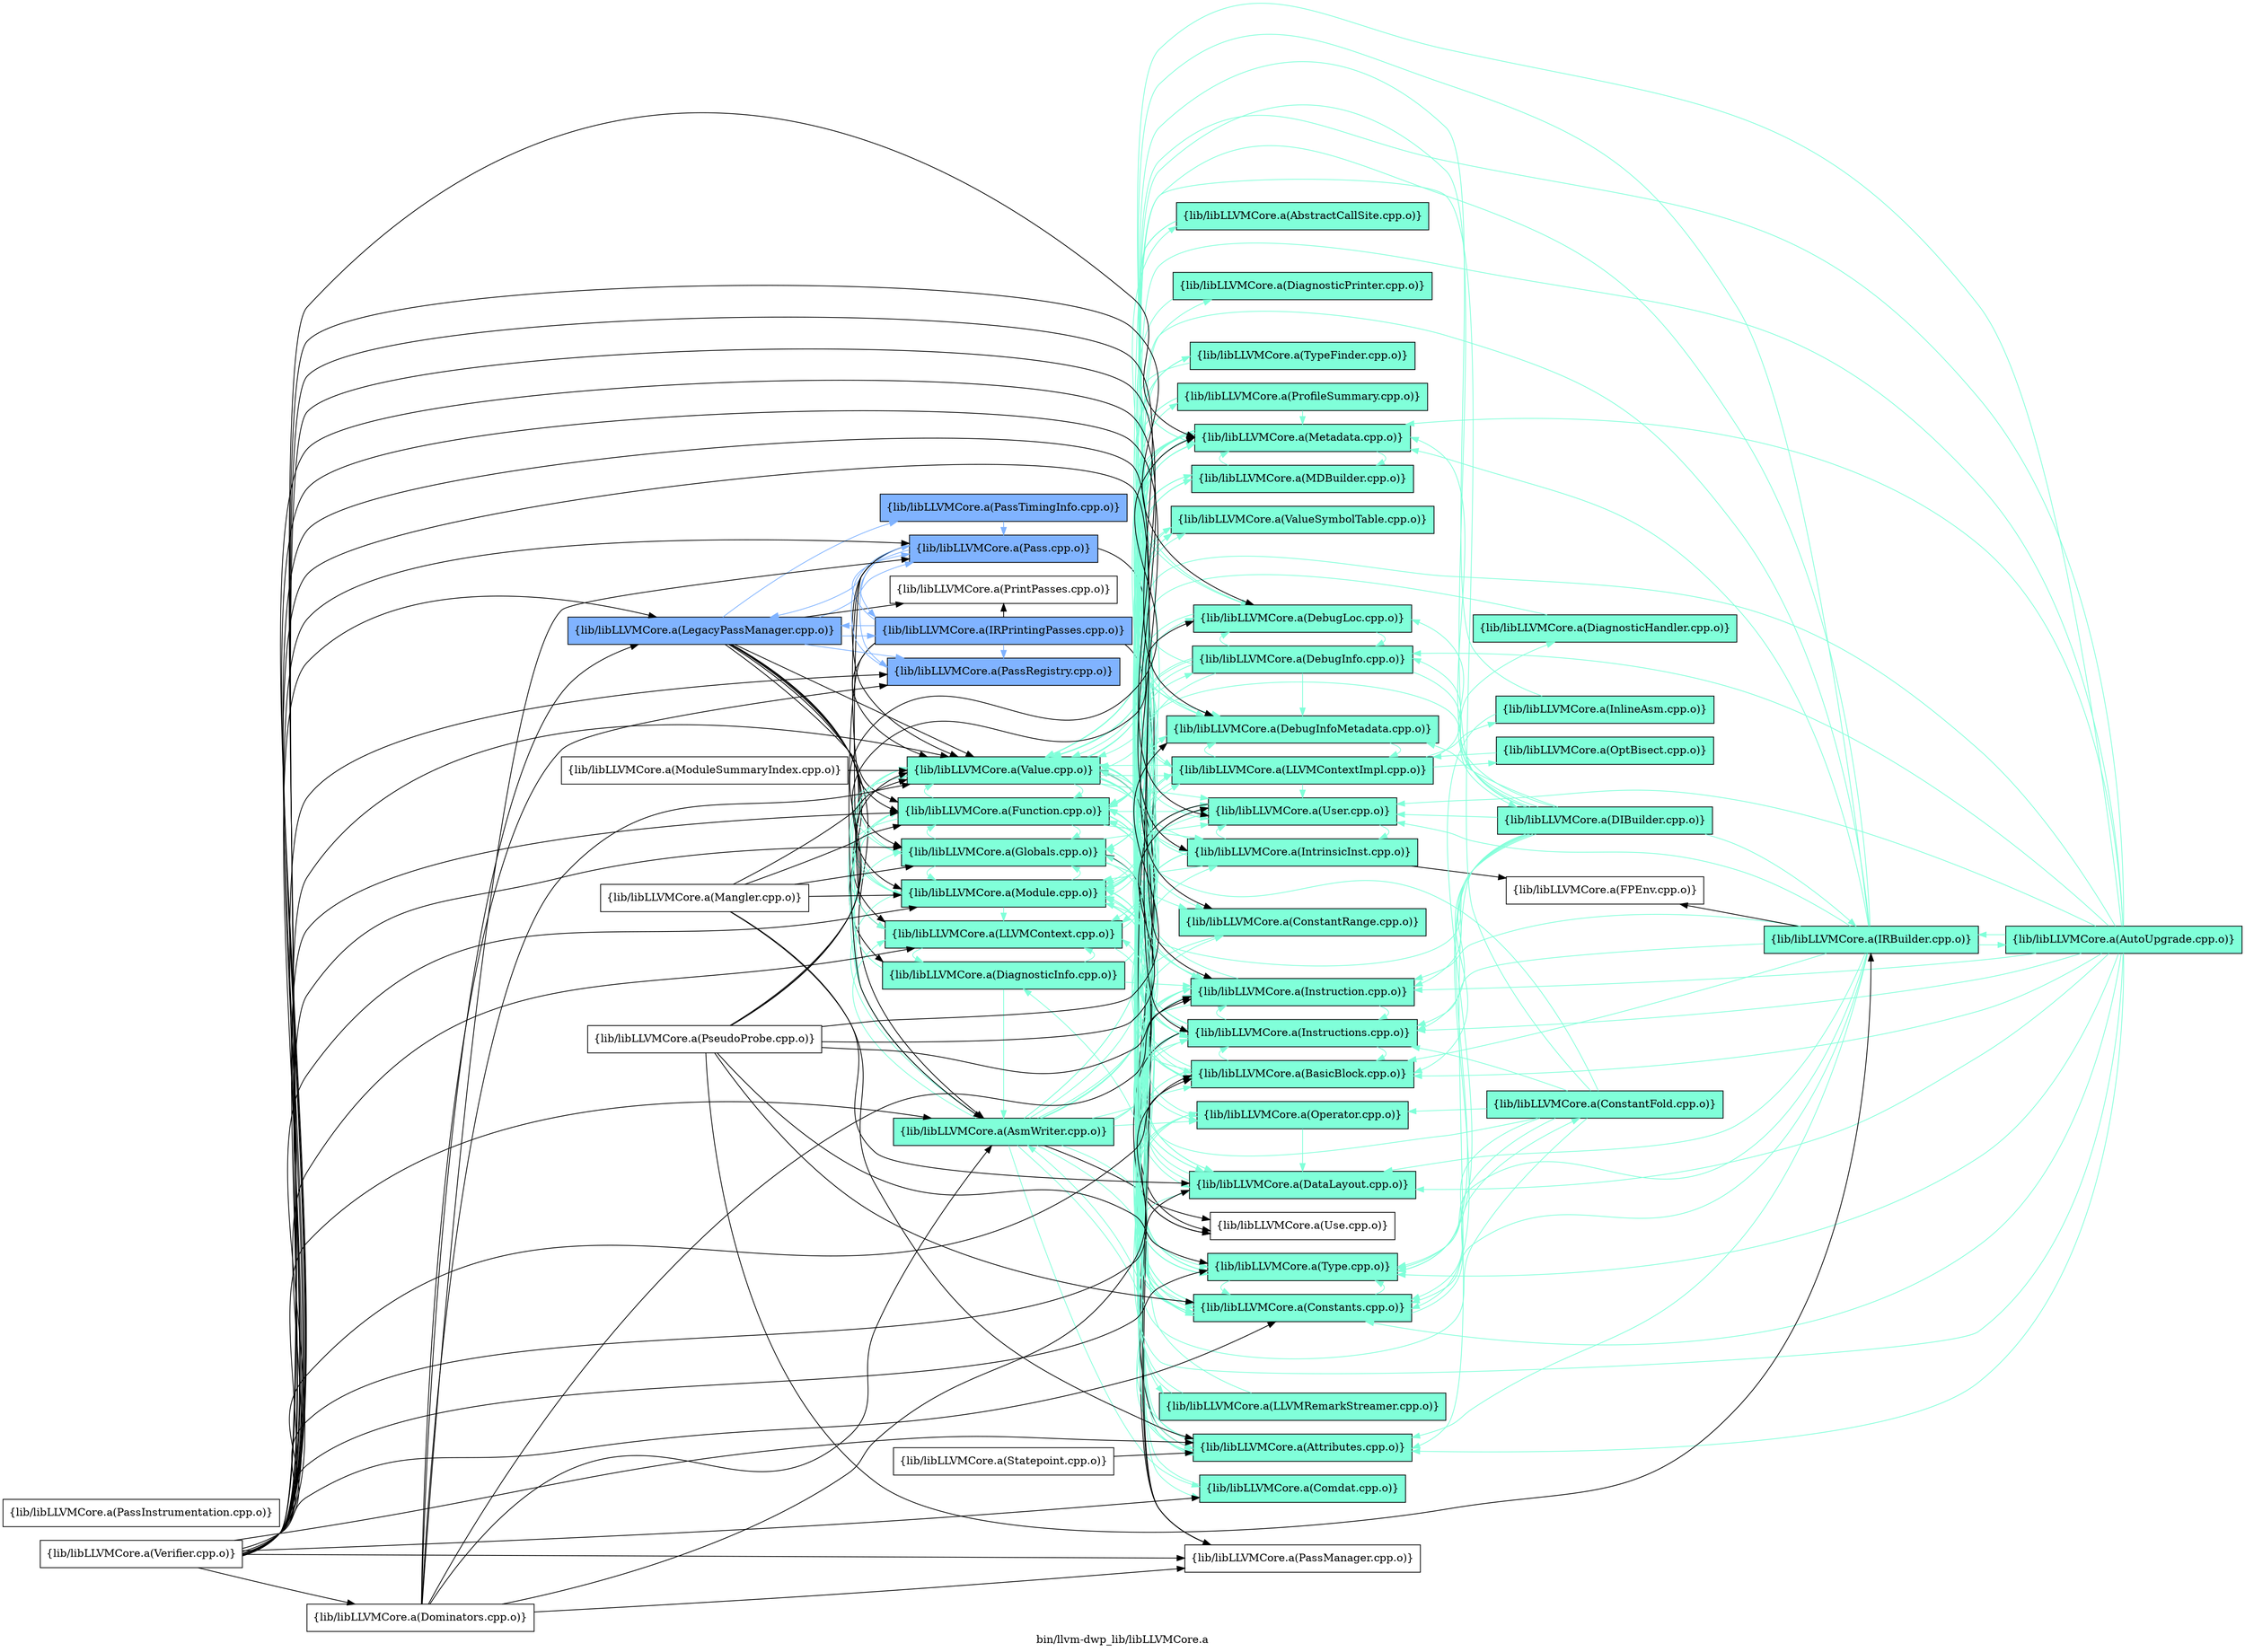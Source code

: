 digraph "bin/llvm-dwp_lib/libLLVMCore.a" {
	label="bin/llvm-dwp_lib/libLLVMCore.a";
	rankdir=LR;
	{ rank=same; Node0x5558d4cddce8;  }
	{ rank=same; Node0x5558d4cda278; Node0x5558d4ce80a8; Node0x5558d4ce8eb8; Node0x5558d4ce61b8; Node0x5558d4ce6fc8; Node0x5558d4ce9ae8; Node0x5558d4ce5588; Node0x5558d4ce1bb8; Node0x5558d4ce55d8; Node0x5558d4ce5088; Node0x5558d4ce4908; Node0x5558d4cd6b78;  }
	{ rank=same; Node0x5558d4cda9a8; Node0x5558d4ce8878; Node0x5558d4ce4db8; Node0x5558d4cd70c8; Node0x5558d4ce69d8; Node0x5558d4ce5da8; Node0x5558d4ce9d68; Node0x5558d4ce80f8; Node0x5558d4ce8198; Node0x5558d4ce8d28; Node0x5558d4cdd018; Node0x5558d4cde238; Node0x5558d4cdff98; Node0x5558d4cd7c08; Node0x5558d4ce8828; Node0x5558d4cdb178; Node0x5558d4ce95e8; Node0x5558d4ce20b8; Node0x5558d4cdedc8; Node0x5558d4ce06c8; Node0x5558d4ce0cb8; Node0x5558d4ce97c8; Node0x5558d4cea128; Node0x5558d4cd7078; Node0x5558d4ce4278; Node0x5558d4cd6718;  }
	{ rank=same; Node0x5558d4ce9db8; Node0x5558d4ce62a8; Node0x5558d4ce7a18; Node0x5558d4cd7528; Node0x5558d4ce2798; Node0x5558d4cd9508;  }
	{ rank=same; Node0x5558d4ce9598;  }

	Node0x5558d4cddce8 [shape=record,shape=box,group=2,style=filled,fillcolor="0.600000 0.5 1",label="{lib/libLLVMCore.a(LegacyPassManager.cpp.o)}"];
	Node0x5558d4cddce8 -> Node0x5558d4cda278;
	Node0x5558d4cddce8 -> Node0x5558d4ce80a8;
	Node0x5558d4cddce8 -> Node0x5558d4ce8eb8;
	Node0x5558d4cddce8 -> Node0x5558d4ce61b8;
	Node0x5558d4cddce8 -> Node0x5558d4ce6fc8[color="0.600000 0.5 1"];
	Node0x5558d4cddce8 -> Node0x5558d4ce9ae8;
	Node0x5558d4cddce8 -> Node0x5558d4ce5588;
	Node0x5558d4cddce8 -> Node0x5558d4ce1bb8[color="0.600000 0.5 1"];
	Node0x5558d4cddce8 -> Node0x5558d4ce55d8[color="0.600000 0.5 1"];
	Node0x5558d4cddce8 -> Node0x5558d4ce5088[color="0.600000 0.5 1"];
	Node0x5558d4cddce8 -> Node0x5558d4ce4908;
	Node0x5558d4cddce8 -> Node0x5558d4cd6b78;
	Node0x5558d4ce5588 [shape=record,shape=box,group=1,style=filled,fillcolor="0.450000 0.5 1",label="{lib/libLLVMCore.a(Module.cpp.o)}"];
	Node0x5558d4ce5588 -> Node0x5558d4cd70c8[color="0.450000 0.5 1"];
	Node0x5558d4ce5588 -> Node0x5558d4ce80a8[color="0.450000 0.5 1"];
	Node0x5558d4ce5588 -> Node0x5558d4ce8eb8[color="0.450000 0.5 1"];
	Node0x5558d4ce5588 -> Node0x5558d4ce95e8[color="0.450000 0.5 1"];
	Node0x5558d4ce5588 -> Node0x5558d4ce80f8[color="0.450000 0.5 1"];
	Node0x5558d4ce5588 -> Node0x5558d4ce9ae8[color="0.450000 0.5 1"];
	Node0x5558d4ce5588 -> Node0x5558d4ce4db8[color="0.450000 0.5 1"];
	Node0x5558d4ce5588 -> Node0x5558d4ce4278[color="0.450000 0.5 1"];
	Node0x5558d4ce5588 -> Node0x5558d4cde238[color="0.450000 0.5 1"];
	Node0x5558d4ce5588 -> Node0x5558d4cdedc8[color="0.450000 0.5 1"];
	Node0x5558d4ce5588 -> Node0x5558d4cdff98[color="0.450000 0.5 1"];
	Node0x5558d4ce5588 -> Node0x5558d4cd6b78[color="0.450000 0.5 1"];
	Node0x5558d4ce5588 -> Node0x5558d4cd7c08[color="0.450000 0.5 1"];
	Node0x5558d4ce1bb8 [shape=record,shape=box,group=2,style=filled,fillcolor="0.600000 0.5 1",label="{lib/libLLVMCore.a(Pass.cpp.o)}"];
	Node0x5558d4ce1bb8 -> Node0x5558d4ce80a8;
	Node0x5558d4ce1bb8 -> Node0x5558d4ce5da8;
	Node0x5558d4ce1bb8 -> Node0x5558d4ce6fc8[color="0.600000 0.5 1"];
	Node0x5558d4ce1bb8 -> Node0x5558d4ce9ae8;
	Node0x5558d4ce1bb8 -> Node0x5558d4cddce8[color="0.600000 0.5 1"];
	Node0x5558d4ce1bb8 -> Node0x5558d4ce55d8[color="0.600000 0.5 1"];
	Node0x5558d4ce1bb8 -> Node0x5558d4cd6b78;
	Node0x5558d4cd6b78 [shape=record,shape=box,group=1,style=filled,fillcolor="0.450000 0.5 1",label="{lib/libLLVMCore.a(Value.cpp.o)}"];
	Node0x5558d4cd6b78 -> Node0x5558d4cd70c8[color="0.450000 0.5 1"];
	Node0x5558d4cd6b78 -> Node0x5558d4cd6718[color="0.450000 0.5 1"];
	Node0x5558d4cd6b78 -> Node0x5558d4ce80a8[color="0.450000 0.5 1"];
	Node0x5558d4cd6b78 -> Node0x5558d4ce8eb8[color="0.450000 0.5 1"];
	Node0x5558d4cd6b78 -> Node0x5558d4ce5da8[color="0.450000 0.5 1"];
	Node0x5558d4cd6b78 -> Node0x5558d4ce9d68[color="0.450000 0.5 1"];
	Node0x5558d4cd6b78 -> Node0x5558d4ce80f8[color="0.450000 0.5 1"];
	Node0x5558d4cd6b78 -> Node0x5558d4ce8878[color="0.450000 0.5 1"];
	Node0x5558d4cd6b78 -> Node0x5558d4ce8198[color="0.450000 0.5 1"];
	Node0x5558d4cd6b78 -> Node0x5558d4ce8d28[color="0.450000 0.5 1"];
	Node0x5558d4cd6b78 -> Node0x5558d4ce9ae8[color="0.450000 0.5 1"];
	Node0x5558d4cd6b78 -> Node0x5558d4cea128[color="0.450000 0.5 1"];
	Node0x5558d4cd6b78 -> Node0x5558d4ce4db8[color="0.450000 0.5 1"];
	Node0x5558d4cd6b78 -> Node0x5558d4ce20b8[color="0.450000 0.5 1"];
	Node0x5558d4cd6b78 -> Node0x5558d4cde238[color="0.450000 0.5 1"];
	Node0x5558d4cd6b78 -> Node0x5558d4ce06c8;
	Node0x5558d4cd6b78 -> Node0x5558d4cdff98[color="0.450000 0.5 1"];
	Node0x5558d4cd6b78 -> Node0x5558d4cd7c08[color="0.450000 0.5 1"];
	Node0x5558d4ce5da8 [shape=record,shape=box,group=1,style=filled,fillcolor="0.450000 0.5 1",label="{lib/libLLVMCore.a(Attributes.cpp.o)}"];
	Node0x5558d4ce5da8 -> Node0x5558d4ce80a8[color="0.450000 0.5 1"];
	Node0x5558d4ce5da8 -> Node0x5558d4ce61b8[color="0.450000 0.5 1"];
	Node0x5558d4ce80f8 [shape=record,shape=box,group=1,style=filled,fillcolor="0.450000 0.5 1",label="{lib/libLLVMCore.a(Constants.cpp.o)}"];
	Node0x5558d4ce80f8 -> Node0x5558d4ce80a8[color="0.450000 0.5 1"];
	Node0x5558d4ce80f8 -> Node0x5558d4ce8eb8[color="0.450000 0.5 1"];
	Node0x5558d4ce80f8 -> Node0x5558d4ce9db8[color="0.450000 0.5 1"];
	Node0x5558d4ce80f8 -> Node0x5558d4ce8878[color="0.450000 0.5 1"];
	Node0x5558d4ce80f8 -> Node0x5558d4ce8198[color="0.450000 0.5 1"];
	Node0x5558d4ce80f8 -> Node0x5558d4ce20b8[color="0.450000 0.5 1"];
	Node0x5558d4ce80f8 -> Node0x5558d4cde238[color="0.450000 0.5 1"];
	Node0x5558d4ce80f8 -> Node0x5558d4cdff98[color="0.450000 0.5 1"];
	Node0x5558d4ce80f8 -> Node0x5558d4cd6b78[color="0.450000 0.5 1"];
	Node0x5558d4ce46d8 [shape=record,shape=box,group=0,label="{lib/libLLVMCore.a(Mangler.cpp.o)}"];
	Node0x5558d4ce46d8 -> Node0x5558d4cd70c8;
	Node0x5558d4ce46d8 -> Node0x5558d4ce80a8;
	Node0x5558d4ce46d8 -> Node0x5558d4ce8eb8;
	Node0x5558d4ce46d8 -> Node0x5558d4ce5da8;
	Node0x5558d4ce46d8 -> Node0x5558d4ce5588;
	Node0x5558d4ce46d8 -> Node0x5558d4cd6b78;
	Node0x5558d4ce4db8 [shape=record,shape=box,group=1,style=filled,fillcolor="0.450000 0.5 1",label="{lib/libLLVMCore.a(Metadata.cpp.o)}"];
	Node0x5558d4ce4db8 -> Node0x5558d4cdb178[color="0.450000 0.5 1"];
	Node0x5558d4ce4db8 -> Node0x5558d4cda9a8[color="0.450000 0.5 1"];
	Node0x5558d4ce4db8 -> Node0x5558d4ce8828[color="0.450000 0.5 1"];
	Node0x5558d4ce4db8 -> Node0x5558d4ce80f8[color="0.450000 0.5 1"];
	Node0x5558d4ce4db8 -> Node0x5558d4ce9ae8[color="0.450000 0.5 1"];
	Node0x5558d4ce4db8 -> Node0x5558d4cea128[color="0.450000 0.5 1"];
	Node0x5558d4ce4db8 -> Node0x5558d4cdd018[color="0.450000 0.5 1"];
	Node0x5558d4ce4db8 -> Node0x5558d4ce5588[color="0.450000 0.5 1"];
	Node0x5558d4ce4db8 -> Node0x5558d4cde238[color="0.450000 0.5 1"];
	Node0x5558d4ce4db8 -> Node0x5558d4cd6b78[color="0.450000 0.5 1"];
	Node0x5558d4cd70c8 [shape=record,shape=box,group=1,style=filled,fillcolor="0.450000 0.5 1",label="{lib/libLLVMCore.a(DataLayout.cpp.o)}"];
	Node0x5558d4cd70c8 -> Node0x5558d4ce8eb8[color="0.450000 0.5 1"];
	Node0x5558d4cd70c8 -> Node0x5558d4ce5588[color="0.450000 0.5 1"];
	Node0x5558d4cd70c8 -> Node0x5558d4cde238[color="0.450000 0.5 1"];
	Node0x5558d4cda278 [shape=record,shape=box,group=1,style=filled,fillcolor="0.450000 0.5 1",label="{lib/libLLVMCore.a(DiagnosticInfo.cpp.o)}"];
	Node0x5558d4cda278 -> Node0x5558d4cda9a8[color="0.450000 0.5 1"];
	Node0x5558d4cda278 -> Node0x5558d4ce80a8[color="0.450000 0.5 1"];
	Node0x5558d4cda278 -> Node0x5558d4ce61b8[color="0.450000 0.5 1"];
	Node0x5558d4cda278 -> Node0x5558d4ce8878[color="0.450000 0.5 1"];
	Node0x5558d4cda278 -> Node0x5558d4ce9ae8[color="0.450000 0.5 1"];
	Node0x5558d4cda278 -> Node0x5558d4ce4db8[color="0.450000 0.5 1"];
	Node0x5558d4cda278 -> Node0x5558d4cd6b78[color="0.450000 0.5 1"];
	Node0x5558d4ce80a8 [shape=record,shape=box,group=1,style=filled,fillcolor="0.450000 0.5 1",label="{lib/libLLVMCore.a(Function.cpp.o)}"];
	Node0x5558d4ce80a8 -> Node0x5558d4cd70c8[color="0.450000 0.5 1"];
	Node0x5558d4ce80a8 -> Node0x5558d4ce8eb8[color="0.450000 0.5 1"];
	Node0x5558d4ce80a8 -> Node0x5558d4ce69d8[color="0.450000 0.5 1"];
	Node0x5558d4ce80a8 -> Node0x5558d4ce5da8[color="0.450000 0.5 1"];
	Node0x5558d4ce80a8 -> Node0x5558d4ce9d68[color="0.450000 0.5 1"];
	Node0x5558d4ce80a8 -> Node0x5558d4ce80f8[color="0.450000 0.5 1"];
	Node0x5558d4ce80a8 -> Node0x5558d4ce8198[color="0.450000 0.5 1"];
	Node0x5558d4ce80a8 -> Node0x5558d4ce8d28[color="0.450000 0.5 1"];
	Node0x5558d4ce80a8 -> Node0x5558d4ce9ae8[color="0.450000 0.5 1"];
	Node0x5558d4ce80a8 -> Node0x5558d4cdd018[color="0.450000 0.5 1"];
	Node0x5558d4ce80a8 -> Node0x5558d4ce4db8[color="0.450000 0.5 1"];
	Node0x5558d4ce80a8 -> Node0x5558d4ce5588[color="0.450000 0.5 1"];
	Node0x5558d4ce80a8 -> Node0x5558d4cde238[color="0.450000 0.5 1"];
	Node0x5558d4ce80a8 -> Node0x5558d4cdff98[color="0.450000 0.5 1"];
	Node0x5558d4ce80a8 -> Node0x5558d4cd6b78[color="0.450000 0.5 1"];
	Node0x5558d4ce80a8 -> Node0x5558d4cd7c08[color="0.450000 0.5 1"];
	Node0x5558d4ce8eb8 [shape=record,shape=box,group=1,style=filled,fillcolor="0.450000 0.5 1",label="{lib/libLLVMCore.a(Globals.cpp.o)}"];
	Node0x5558d4ce8eb8 -> Node0x5558d4ce80a8[color="0.450000 0.5 1"];
	Node0x5558d4ce8eb8 -> Node0x5558d4ce8828[color="0.450000 0.5 1"];
	Node0x5558d4ce8eb8 -> Node0x5558d4ce80f8[color="0.450000 0.5 1"];
	Node0x5558d4ce8eb8 -> Node0x5558d4ce4db8[color="0.450000 0.5 1"];
	Node0x5558d4ce8eb8 -> Node0x5558d4ce5588[color="0.450000 0.5 1"];
	Node0x5558d4ce8eb8 -> Node0x5558d4cde238[color="0.450000 0.5 1"];
	Node0x5558d4ce8eb8 -> Node0x5558d4cdff98[color="0.450000 0.5 1"];
	Node0x5558d4ce8eb8 -> Node0x5558d4cd6b78[color="0.450000 0.5 1"];
	Node0x5558d4ce9598 [shape=record,shape=box,group=1,style=filled,fillcolor="0.450000 0.5 1",label="{lib/libLLVMCore.a(IRBuilder.cpp.o)}"];
	Node0x5558d4ce9598 -> Node0x5558d4cd70c8[color="0.450000 0.5 1"];
	Node0x5558d4ce9598 -> Node0x5558d4ce80a8[color="0.450000 0.5 1"];
	Node0x5558d4ce9598 -> Node0x5558d4ce8eb8[color="0.450000 0.5 1"];
	Node0x5558d4ce9598 -> Node0x5558d4ce5da8[color="0.450000 0.5 1"];
	Node0x5558d4ce9598 -> Node0x5558d4cea538[color="0.450000 0.5 1"];
	Node0x5558d4ce9598 -> Node0x5558d4ce9d68[color="0.450000 0.5 1"];
	Node0x5558d4ce9598 -> Node0x5558d4ce80f8[color="0.450000 0.5 1"];
	Node0x5558d4ce9598 -> Node0x5558d4ce62a8;
	Node0x5558d4ce9598 -> Node0x5558d4ce8878[color="0.450000 0.5 1"];
	Node0x5558d4ce9598 -> Node0x5558d4ce8198[color="0.450000 0.5 1"];
	Node0x5558d4ce9598 -> Node0x5558d4ce4db8[color="0.450000 0.5 1"];
	Node0x5558d4ce9598 -> Node0x5558d4cde238[color="0.450000 0.5 1"];
	Node0x5558d4ce9598 -> Node0x5558d4cdff98[color="0.450000 0.5 1"];
	Node0x5558d4ce9598 -> Node0x5558d4cd6b78[color="0.450000 0.5 1"];
	Node0x5558d4ce7a18 [shape=record,shape=box,group=1,style=filled,fillcolor="0.450000 0.5 1",label="{lib/libLLVMCore.a(InlineAsm.cpp.o)}"];
	Node0x5558d4ce7a18 -> Node0x5558d4cde238[color="0.450000 0.5 1"];
	Node0x5558d4ce7a18 -> Node0x5558d4cd6b78[color="0.450000 0.5 1"];
	Node0x5558d4ce8878 [shape=record,shape=box,group=1,style=filled,fillcolor="0.450000 0.5 1",label="{lib/libLLVMCore.a(Instruction.cpp.o)}"];
	Node0x5558d4ce8878 -> Node0x5558d4ce5da8[color="0.450000 0.5 1"];
	Node0x5558d4ce8878 -> Node0x5558d4ce9d68[color="0.450000 0.5 1"];
	Node0x5558d4ce8878 -> Node0x5558d4ce80f8[color="0.450000 0.5 1"];
	Node0x5558d4ce8878 -> Node0x5558d4ce8198[color="0.450000 0.5 1"];
	Node0x5558d4ce8878 -> Node0x5558d4ce4db8[color="0.450000 0.5 1"];
	Node0x5558d4ce8878 -> Node0x5558d4cdff98[color="0.450000 0.5 1"];
	Node0x5558d4ce8878 -> Node0x5558d4cd6b78[color="0.450000 0.5 1"];
	Node0x5558d4ce8198 [shape=record,shape=box,group=1,style=filled,fillcolor="0.450000 0.5 1",label="{lib/libLLVMCore.a(Instructions.cpp.o)}"];
	Node0x5558d4ce8198 -> Node0x5558d4cd70c8[color="0.450000 0.5 1"];
	Node0x5558d4ce8198 -> Node0x5558d4ce80a8[color="0.450000 0.5 1"];
	Node0x5558d4ce8198 -> Node0x5558d4ce5da8[color="0.450000 0.5 1"];
	Node0x5558d4ce8198 -> Node0x5558d4ce9d68[color="0.450000 0.5 1"];
	Node0x5558d4ce8198 -> Node0x5558d4ce80f8[color="0.450000 0.5 1"];
	Node0x5558d4ce8198 -> Node0x5558d4ce8878[color="0.450000 0.5 1"];
	Node0x5558d4ce8198 -> Node0x5558d4cea128[color="0.450000 0.5 1"];
	Node0x5558d4ce8198 -> Node0x5558d4cdd018[color="0.450000 0.5 1"];
	Node0x5558d4ce8198 -> Node0x5558d4ce4db8[color="0.450000 0.5 1"];
	Node0x5558d4ce8198 -> Node0x5558d4ce5588[color="0.450000 0.5 1"];
	Node0x5558d4ce8198 -> Node0x5558d4ce20b8[color="0.450000 0.5 1"];
	Node0x5558d4ce8198 -> Node0x5558d4cde238[color="0.450000 0.5 1"];
	Node0x5558d4ce8198 -> Node0x5558d4ce06c8;
	Node0x5558d4ce8198 -> Node0x5558d4cdff98[color="0.450000 0.5 1"];
	Node0x5558d4ce8198 -> Node0x5558d4cd6b78[color="0.450000 0.5 1"];
	Node0x5558d4ce9ae8 [shape=record,shape=box,group=1,style=filled,fillcolor="0.450000 0.5 1",label="{lib/libLLVMCore.a(LLVMContext.cpp.o)}"];
	Node0x5558d4ce9ae8 -> Node0x5558d4cda278[color="0.450000 0.5 1"];
	Node0x5558d4ce9ae8 -> Node0x5558d4ce97c8[color="0.450000 0.5 1"];
	Node0x5558d4ce9ae8 -> Node0x5558d4cea128[color="0.450000 0.5 1"];
	Node0x5558d4ce9ae8 -> Node0x5558d4cd7078[color="0.450000 0.5 1"];
	Node0x5558d4cde238 [shape=record,shape=box,group=1,style=filled,fillcolor="0.450000 0.5 1",label="{lib/libLLVMCore.a(Type.cpp.o)}"];
	Node0x5558d4cde238 -> Node0x5558d4ce80f8[color="0.450000 0.5 1"];
	Node0x5558d4cdff98 [shape=record,shape=box,group=1,style=filled,fillcolor="0.450000 0.5 1",label="{lib/libLLVMCore.a(User.cpp.o)}"];
	Node0x5558d4cdff98 -> Node0x5558d4ce8d28[color="0.450000 0.5 1"];
	Node0x5558d4cdff98 -> Node0x5558d4ce06c8;
	Node0x5558d4ce9d68 [shape=record,shape=box,group=1,style=filled,fillcolor="0.450000 0.5 1",label="{lib/libLLVMCore.a(BasicBlock.cpp.o)}"];
	Node0x5558d4ce9d68 -> Node0x5558d4ce80f8[color="0.450000 0.5 1"];
	Node0x5558d4ce9d68 -> Node0x5558d4ce8878[color="0.450000 0.5 1"];
	Node0x5558d4ce9d68 -> Node0x5558d4ce8198[color="0.450000 0.5 1"];
	Node0x5558d4ce9d68 -> Node0x5558d4ce4db8[color="0.450000 0.5 1"];
	Node0x5558d4ce9d68 -> Node0x5558d4cde238[color="0.450000 0.5 1"];
	Node0x5558d4ce9d68 -> Node0x5558d4cdff98[color="0.450000 0.5 1"];
	Node0x5558d4ce9d68 -> Node0x5558d4cd6b78[color="0.450000 0.5 1"];
	Node0x5558d4ce9d68 -> Node0x5558d4cd7c08[color="0.450000 0.5 1"];
	Node0x5558d4ce8d28 [shape=record,shape=box,group=1,style=filled,fillcolor="0.450000 0.5 1",label="{lib/libLLVMCore.a(IntrinsicInst.cpp.o)}"];
	Node0x5558d4ce8d28 -> Node0x5558d4cd70c8[color="0.450000 0.5 1"];
	Node0x5558d4ce8d28 -> Node0x5558d4cdb178[color="0.450000 0.5 1"];
	Node0x5558d4ce8d28 -> Node0x5558d4ce9d68[color="0.450000 0.5 1"];
	Node0x5558d4ce8d28 -> Node0x5558d4ce80f8[color="0.450000 0.5 1"];
	Node0x5558d4ce8d28 -> Node0x5558d4ce62a8;
	Node0x5558d4ce8d28 -> Node0x5558d4ce8878[color="0.450000 0.5 1"];
	Node0x5558d4ce8d28 -> Node0x5558d4ce8198[color="0.450000 0.5 1"];
	Node0x5558d4ce8d28 -> Node0x5558d4ce4db8[color="0.450000 0.5 1"];
	Node0x5558d4ce8d28 -> Node0x5558d4ce5588[color="0.450000 0.5 1"];
	Node0x5558d4ce8d28 -> Node0x5558d4cde238[color="0.450000 0.5 1"];
	Node0x5558d4ce8d28 -> Node0x5558d4cdff98[color="0.450000 0.5 1"];
	Node0x5558d4ce8d28 -> Node0x5558d4cd6b78[color="0.450000 0.5 1"];
	Node0x5558d4ce20b8 [shape=record,shape=box,group=1,style=filled,fillcolor="0.450000 0.5 1",label="{lib/libLLVMCore.a(Operator.cpp.o)}"];
	Node0x5558d4ce20b8 -> Node0x5558d4cd70c8[color="0.450000 0.5 1"];
	Node0x5558d4ce20b8 -> Node0x5558d4ce80f8[color="0.450000 0.5 1"];
	Node0x5558d4ce20b8 -> Node0x5558d4cde238[color="0.450000 0.5 1"];
	Node0x5558d4cdb178 [shape=record,shape=box,group=1,style=filled,fillcolor="0.450000 0.5 1",label="{lib/libLLVMCore.a(DebugInfoMetadata.cpp.o)}"];
	Node0x5558d4cdb178 -> Node0x5558d4ce80f8[color="0.450000 0.5 1"];
	Node0x5558d4cdb178 -> Node0x5558d4ce9ae8[color="0.450000 0.5 1"];
	Node0x5558d4cdb178 -> Node0x5558d4cea128[color="0.450000 0.5 1"];
	Node0x5558d4cdb178 -> Node0x5558d4ce4db8[color="0.450000 0.5 1"];
	Node0x5558d4cdb178 -> Node0x5558d4cde238[color="0.450000 0.5 1"];
	Node0x5558d4ce8828 [shape=record,shape=box,group=1,style=filled,fillcolor="0.450000 0.5 1",label="{lib/libLLVMCore.a(ConstantRange.cpp.o)}"];
	Node0x5558d4ce8828 -> Node0x5558d4ce8198[color="0.450000 0.5 1"];
	Node0x5558d4ce55d8 [shape=record,shape=box,group=2,style=filled,fillcolor="0.600000 0.5 1",label="{lib/libLLVMCore.a(PassRegistry.cpp.o)}"];
	Node0x5558d4ce55d8 -> Node0x5558d4ce1bb8[color="0.600000 0.5 1"];
	Node0x5558d4cda9a8 [shape=record,shape=box,group=1,style=filled,fillcolor="0.450000 0.5 1",label="{lib/libLLVMCore.a(DebugLoc.cpp.o)}"];
	Node0x5558d4cda9a8 -> Node0x5558d4cd6718[color="0.450000 0.5 1"];
	Node0x5558d4cda9a8 -> Node0x5558d4cdb178[color="0.450000 0.5 1"];
	Node0x5558d4cda9a8 -> Node0x5558d4ce4db8[color="0.450000 0.5 1"];
	Node0x5558d4cd94b8 [shape=record,shape=box,group=0,label="{lib/libLLVMCore.a(Dominators.cpp.o)}"];
	Node0x5558d4cd94b8 -> Node0x5558d4ce61b8;
	Node0x5558d4cd94b8 -> Node0x5558d4ce9d68;
	Node0x5558d4cd94b8 -> Node0x5558d4ce8878;
	Node0x5558d4cd94b8 -> Node0x5558d4cddce8;
	Node0x5558d4cd94b8 -> Node0x5558d4ce1bb8;
	Node0x5558d4cd94b8 -> Node0x5558d4ce0cb8;
	Node0x5558d4cd94b8 -> Node0x5558d4ce55d8;
	Node0x5558d4cd94b8 -> Node0x5558d4cd6b78;
	Node0x5558d4ce06c8 [shape=record,shape=box,group=0,label="{lib/libLLVMCore.a(Use.cpp.o)}"];
	Node0x5558d4ce61b8 [shape=record,shape=box,group=1,style=filled,fillcolor="0.450000 0.5 1",label="{lib/libLLVMCore.a(AsmWriter.cpp.o)}"];
	Node0x5558d4ce61b8 -> Node0x5558d4cdb178[color="0.450000 0.5 1"];
	Node0x5558d4ce61b8 -> Node0x5558d4ce80a8[color="0.450000 0.5 1"];
	Node0x5558d4ce61b8 -> Node0x5558d4ce8eb8[color="0.450000 0.5 1"];
	Node0x5558d4ce61b8 -> Node0x5558d4ce5da8[color="0.450000 0.5 1"];
	Node0x5558d4ce61b8 -> Node0x5558d4ce9d68[color="0.450000 0.5 1"];
	Node0x5558d4ce61b8 -> Node0x5558d4ce95e8[color="0.450000 0.5 1"];
	Node0x5558d4ce61b8 -> Node0x5558d4ce8828[color="0.450000 0.5 1"];
	Node0x5558d4ce61b8 -> Node0x5558d4ce80f8[color="0.450000 0.5 1"];
	Node0x5558d4ce61b8 -> Node0x5558d4ce8878[color="0.450000 0.5 1"];
	Node0x5558d4ce61b8 -> Node0x5558d4ce8198[color="0.450000 0.5 1"];
	Node0x5558d4ce61b8 -> Node0x5558d4ce8d28[color="0.450000 0.5 1"];
	Node0x5558d4ce61b8 -> Node0x5558d4ce9ae8[color="0.450000 0.5 1"];
	Node0x5558d4ce61b8 -> Node0x5558d4ce4db8[color="0.450000 0.5 1"];
	Node0x5558d4ce61b8 -> Node0x5558d4ce5588[color="0.450000 0.5 1"];
	Node0x5558d4ce61b8 -> Node0x5558d4ce20b8[color="0.450000 0.5 1"];
	Node0x5558d4ce61b8 -> Node0x5558d4cde238[color="0.450000 0.5 1"];
	Node0x5558d4ce61b8 -> Node0x5558d4cdedc8[color="0.450000 0.5 1"];
	Node0x5558d4ce61b8 -> Node0x5558d4ce06c8;
	Node0x5558d4ce61b8 -> Node0x5558d4cdff98[color="0.450000 0.5 1"];
	Node0x5558d4ce61b8 -> Node0x5558d4cd6b78[color="0.450000 0.5 1"];
	Node0x5558d4ce95e8 [shape=record,shape=box,group=1,style=filled,fillcolor="0.450000 0.5 1",label="{lib/libLLVMCore.a(Comdat.cpp.o)}"];
	Node0x5558d4ce95e8 -> Node0x5558d4ce5588[color="0.450000 0.5 1"];
	Node0x5558d4ce5088 [shape=record,shape=box,group=2,style=filled,fillcolor="0.600000 0.5 1",label="{lib/libLLVMCore.a(PassTimingInfo.cpp.o)}"];
	Node0x5558d4ce5088 -> Node0x5558d4ce1bb8[color="0.600000 0.5 1"];
	Node0x5558d4cd6718 [shape=record,shape=box,group=1,style=filled,fillcolor="0.450000 0.5 1",label="{lib/libLLVMCore.a(DebugInfo.cpp.o)}"];
	Node0x5558d4cd6718 -> Node0x5558d4cdb178[color="0.450000 0.5 1"];
	Node0x5558d4cd6718 -> Node0x5558d4cda9a8[color="0.450000 0.5 1"];
	Node0x5558d4cd6718 -> Node0x5558d4ce80a8[color="0.450000 0.5 1"];
	Node0x5558d4cd6718 -> Node0x5558d4cd9508[color="0.450000 0.5 1"];
	Node0x5558d4cd6718 -> Node0x5558d4ce8878[color="0.450000 0.5 1"];
	Node0x5558d4cd6718 -> Node0x5558d4ce4db8[color="0.450000 0.5 1"];
	Node0x5558d4cd6718 -> Node0x5558d4ce5588[color="0.450000 0.5 1"];
	Node0x5558d4cd6718 -> Node0x5558d4cd6b78[color="0.450000 0.5 1"];
	Node0x5558d4ce0cb8 [shape=record,shape=box,group=0,label="{lib/libLLVMCore.a(PassManager.cpp.o)}"];
	Node0x5558d4ce0cb8 -> Node0x5558d4ce8eb8;
	Node0x5558d4ce0cb8 -> Node0x5558d4cd6b78;
	Node0x5558d4ce34b8 [shape=record,shape=box,group=0,label="{lib/libLLVMCore.a(Statepoint.cpp.o)}"];
	Node0x5558d4ce34b8 -> Node0x5558d4ce5da8;
	Node0x5558d4ce4908 [shape=record,shape=box,group=0,label="{lib/libLLVMCore.a(PrintPasses.cpp.o)}"];
	Node0x5558d4cdd018 [shape=record,shape=box,group=1,style=filled,fillcolor="0.450000 0.5 1",label="{lib/libLLVMCore.a(MDBuilder.cpp.o)}"];
	Node0x5558d4cdd018 -> Node0x5558d4ce80f8[color="0.450000 0.5 1"];
	Node0x5558d4cdd018 -> Node0x5558d4ce4db8[color="0.450000 0.5 1"];
	Node0x5558d4cdd018 -> Node0x5558d4cde238[color="0.450000 0.5 1"];
	Node0x5558d4cdd018 -> Node0x5558d4cd6b78[color="0.450000 0.5 1"];
	Node0x5558d4ce6fc8 [shape=record,shape=box,group=2,style=filled,fillcolor="0.600000 0.5 1",label="{lib/libLLVMCore.a(IRPrintingPasses.cpp.o)}"];
	Node0x5558d4ce6fc8 -> Node0x5558d4ce61b8;
	Node0x5558d4ce6fc8 -> Node0x5558d4cddce8[color="0.600000 0.5 1"];
	Node0x5558d4ce6fc8 -> Node0x5558d4ce1bb8[color="0.600000 0.5 1"];
	Node0x5558d4ce6fc8 -> Node0x5558d4ce0cb8;
	Node0x5558d4ce6fc8 -> Node0x5558d4ce55d8[color="0.600000 0.5 1"];
	Node0x5558d4ce6fc8 -> Node0x5558d4ce4908;
	Node0x5558d4ce6fc8 -> Node0x5558d4cd6b78;
	Node0x5558d4cd8478 [shape=record,shape=box,group=0,label="{lib/libLLVMCore.a(Verifier.cpp.o)}"];
	Node0x5558d4cd8478 -> Node0x5558d4cd70c8;
	Node0x5558d4cd8478 -> Node0x5558d4cdb178;
	Node0x5558d4cd8478 -> Node0x5558d4cda9a8;
	Node0x5558d4cd8478 -> Node0x5558d4cd94b8;
	Node0x5558d4cd8478 -> Node0x5558d4ce80a8;
	Node0x5558d4cd8478 -> Node0x5558d4ce8eb8;
	Node0x5558d4cd8478 -> Node0x5558d4ce61b8;
	Node0x5558d4cd8478 -> Node0x5558d4ce5da8;
	Node0x5558d4cd8478 -> Node0x5558d4ce9d68;
	Node0x5558d4cd8478 -> Node0x5558d4ce95e8;
	Node0x5558d4cd8478 -> Node0x5558d4ce8828;
	Node0x5558d4cd8478 -> Node0x5558d4ce80f8;
	Node0x5558d4cd8478 -> Node0x5558d4ce8878;
	Node0x5558d4cd8478 -> Node0x5558d4ce8198;
	Node0x5558d4cd8478 -> Node0x5558d4ce8d28;
	Node0x5558d4cd8478 -> Node0x5558d4ce9ae8;
	Node0x5558d4cd8478 -> Node0x5558d4cddce8;
	Node0x5558d4cd8478 -> Node0x5558d4ce4db8;
	Node0x5558d4cd8478 -> Node0x5558d4ce5588;
	Node0x5558d4cd8478 -> Node0x5558d4ce1bb8;
	Node0x5558d4cd8478 -> Node0x5558d4ce0cb8;
	Node0x5558d4cd8478 -> Node0x5558d4ce55d8;
	Node0x5558d4cd8478 -> Node0x5558d4cde238;
	Node0x5558d4cd8478 -> Node0x5558d4cdff98;
	Node0x5558d4cd8478 -> Node0x5558d4cd6b78;
	Node0x5558d4cd9508 [shape=record,shape=box,group=1,style=filled,fillcolor="0.450000 0.5 1",label="{lib/libLLVMCore.a(DIBuilder.cpp.o)}"];
	Node0x5558d4cd9508 -> Node0x5558d4cd6718[color="0.450000 0.5 1"];
	Node0x5558d4cd9508 -> Node0x5558d4cdb178[color="0.450000 0.5 1"];
	Node0x5558d4cd9508 -> Node0x5558d4cda9a8[color="0.450000 0.5 1"];
	Node0x5558d4cd9508 -> Node0x5558d4ce80a8[color="0.450000 0.5 1"];
	Node0x5558d4cd9508 -> Node0x5558d4ce9598[color="0.450000 0.5 1"];
	Node0x5558d4cd9508 -> Node0x5558d4ce5da8[color="0.450000 0.5 1"];
	Node0x5558d4cd9508 -> Node0x5558d4ce9d68[color="0.450000 0.5 1"];
	Node0x5558d4cd9508 -> Node0x5558d4ce80f8[color="0.450000 0.5 1"];
	Node0x5558d4cd9508 -> Node0x5558d4ce8878[color="0.450000 0.5 1"];
	Node0x5558d4cd9508 -> Node0x5558d4ce8198[color="0.450000 0.5 1"];
	Node0x5558d4cd9508 -> Node0x5558d4ce4db8[color="0.450000 0.5 1"];
	Node0x5558d4cd9508 -> Node0x5558d4ce5588[color="0.450000 0.5 1"];
	Node0x5558d4cd9508 -> Node0x5558d4cde238[color="0.450000 0.5 1"];
	Node0x5558d4cd9508 -> Node0x5558d4cdff98[color="0.450000 0.5 1"];
	Node0x5558d4cd9508 -> Node0x5558d4cd6b78[color="0.450000 0.5 1"];
	Node0x5558d4ce3a08 [shape=record,shape=box,group=0,label="{lib/libLLVMCore.a(PseudoProbe.cpp.o)}"];
	Node0x5558d4ce3a08 -> Node0x5558d4cdb178;
	Node0x5558d4ce3a08 -> Node0x5558d4cda9a8;
	Node0x5558d4ce3a08 -> Node0x5558d4ce9598;
	Node0x5558d4ce3a08 -> Node0x5558d4ce80f8;
	Node0x5558d4ce3a08 -> Node0x5558d4ce8878;
	Node0x5558d4ce3a08 -> Node0x5558d4ce4db8;
	Node0x5558d4ce3a08 -> Node0x5558d4cde238;
	Node0x5558d4ce3a08 -> Node0x5558d4cdff98;
	Node0x5558d4ce3a08 -> Node0x5558d4cd6b78;
	Node0x5558d4ce69d8 [shape=record,shape=box,group=1,style=filled,fillcolor="0.450000 0.5 1",label="{lib/libLLVMCore.a(AbstractCallSite.cpp.o)}"];
	Node0x5558d4ce69d8 -> Node0x5558d4ce80f8[color="0.450000 0.5 1"];
	Node0x5558d4ce69d8 -> Node0x5558d4ce8198[color="0.450000 0.5 1"];
	Node0x5558d4ce69d8 -> Node0x5558d4ce4db8[color="0.450000 0.5 1"];
	Node0x5558d4ce69d8 -> Node0x5558d4cdff98[color="0.450000 0.5 1"];
	Node0x5558d4ce9db8 [shape=record,shape=box,group=1,style=filled,fillcolor="0.450000 0.5 1",label="{lib/libLLVMCore.a(ConstantFold.cpp.o)}"];
	Node0x5558d4ce9db8 -> Node0x5558d4ce80a8[color="0.450000 0.5 1"];
	Node0x5558d4ce9db8 -> Node0x5558d4ce8eb8[color="0.450000 0.5 1"];
	Node0x5558d4ce9db8 -> Node0x5558d4ce80f8[color="0.450000 0.5 1"];
	Node0x5558d4ce9db8 -> Node0x5558d4ce8198[color="0.450000 0.5 1"];
	Node0x5558d4ce9db8 -> Node0x5558d4ce5588[color="0.450000 0.5 1"];
	Node0x5558d4ce9db8 -> Node0x5558d4ce20b8[color="0.450000 0.5 1"];
	Node0x5558d4ce9db8 -> Node0x5558d4cde238[color="0.450000 0.5 1"];
	Node0x5558d4ce9db8 -> Node0x5558d4cd6b78[color="0.450000 0.5 1"];
	Node0x5558d4ce4278 [shape=record,shape=box,group=1,style=filled,fillcolor="0.450000 0.5 1",label="{lib/libLLVMCore.a(ProfileSummary.cpp.o)}"];
	Node0x5558d4ce4278 -> Node0x5558d4ce80f8[color="0.450000 0.5 1"];
	Node0x5558d4ce4278 -> Node0x5558d4ce4db8[color="0.450000 0.5 1"];
	Node0x5558d4ce4278 -> Node0x5558d4cde238[color="0.450000 0.5 1"];
	Node0x5558d4cdedc8 [shape=record,shape=box,group=1,style=filled,fillcolor="0.450000 0.5 1",label="{lib/libLLVMCore.a(TypeFinder.cpp.o)}"];
	Node0x5558d4cdedc8 -> Node0x5558d4ce80a8[color="0.450000 0.5 1"];
	Node0x5558d4cdedc8 -> Node0x5558d4ce8eb8[color="0.450000 0.5 1"];
	Node0x5558d4cdedc8 -> Node0x5558d4ce4db8[color="0.450000 0.5 1"];
	Node0x5558d4cea538 [shape=record,shape=box,group=1,style=filled,fillcolor="0.450000 0.5 1",label="{lib/libLLVMCore.a(AutoUpgrade.cpp.o)}"];
	Node0x5558d4cea538 -> Node0x5558d4cd70c8[color="0.450000 0.5 1"];
	Node0x5558d4cea538 -> Node0x5558d4cd6718[color="0.450000 0.5 1"];
	Node0x5558d4cea538 -> Node0x5558d4ce80a8[color="0.450000 0.5 1"];
	Node0x5558d4cea538 -> Node0x5558d4ce8eb8[color="0.450000 0.5 1"];
	Node0x5558d4cea538 -> Node0x5558d4ce9598[color="0.450000 0.5 1"];
	Node0x5558d4cea538 -> Node0x5558d4ce5da8[color="0.450000 0.5 1"];
	Node0x5558d4cea538 -> Node0x5558d4ce9d68[color="0.450000 0.5 1"];
	Node0x5558d4cea538 -> Node0x5558d4ce80f8[color="0.450000 0.5 1"];
	Node0x5558d4cea538 -> Node0x5558d4ce8878[color="0.450000 0.5 1"];
	Node0x5558d4cea538 -> Node0x5558d4ce8198[color="0.450000 0.5 1"];
	Node0x5558d4cea538 -> Node0x5558d4ce9ae8[color="0.450000 0.5 1"];
	Node0x5558d4cea538 -> Node0x5558d4ce4db8[color="0.450000 0.5 1"];
	Node0x5558d4cea538 -> Node0x5558d4ce5588[color="0.450000 0.5 1"];
	Node0x5558d4cea538 -> Node0x5558d4cde238[color="0.450000 0.5 1"];
	Node0x5558d4cea538 -> Node0x5558d4cdff98[color="0.450000 0.5 1"];
	Node0x5558d4cea538 -> Node0x5558d4cd6b78[color="0.450000 0.5 1"];
	Node0x5558d4cd7c08 [shape=record,shape=box,group=1,style=filled,fillcolor="0.450000 0.5 1",label="{lib/libLLVMCore.a(ValueSymbolTable.cpp.o)}"];
	Node0x5558d4cd7c08 -> Node0x5558d4cd6b78[color="0.450000 0.5 1"];
	Node0x5558d4cea128 [shape=record,shape=box,group=1,style=filled,fillcolor="0.450000 0.5 1",label="{lib/libLLVMCore.a(LLVMContextImpl.cpp.o)}"];
	Node0x5558d4cea128 -> Node0x5558d4cdb178[color="0.450000 0.5 1"];
	Node0x5558d4cea128 -> Node0x5558d4ce80f8[color="0.450000 0.5 1"];
	Node0x5558d4cea128 -> Node0x5558d4ce7a18[color="0.450000 0.5 1"];
	Node0x5558d4cea128 -> Node0x5558d4ce9ae8[color="0.450000 0.5 1"];
	Node0x5558d4cea128 -> Node0x5558d4cd7528[color="0.450000 0.5 1"];
	Node0x5558d4cea128 -> Node0x5558d4ce4db8[color="0.450000 0.5 1"];
	Node0x5558d4cea128 -> Node0x5558d4ce5588[color="0.450000 0.5 1"];
	Node0x5558d4cea128 -> Node0x5558d4ce2798[color="0.450000 0.5 1"];
	Node0x5558d4cea128 -> Node0x5558d4cdff98[color="0.450000 0.5 1"];
	Node0x5558d4cea128 -> Node0x5558d4cd6b78[color="0.450000 0.5 1"];
	Node0x5558d4ce62a8 [shape=record,shape=box,group=0,label="{lib/libLLVMCore.a(FPEnv.cpp.o)}"];
	Node0x5558d4ce97c8 [shape=record,shape=box,group=1,style=filled,fillcolor="0.450000 0.5 1",label="{lib/libLLVMCore.a(DiagnosticPrinter.cpp.o)}"];
	Node0x5558d4ce97c8 -> Node0x5558d4cd6b78[color="0.450000 0.5 1"];
	Node0x5558d4cd7078 [shape=record,shape=box,group=1,style=filled,fillcolor="0.450000 0.5 1",label="{lib/libLLVMCore.a(LLVMRemarkStreamer.cpp.o)}"];
	Node0x5558d4cd7078 -> Node0x5558d4cda278[color="0.450000 0.5 1"];
	Node0x5558d4cd7078 -> Node0x5558d4ce9ae8[color="0.450000 0.5 1"];
	Node0x5558d4cd7078 -> Node0x5558d4cd6b78[color="0.450000 0.5 1"];
	Node0x5558d4cd7528 [shape=record,shape=box,group=1,style=filled,fillcolor="0.450000 0.5 1",label="{lib/libLLVMCore.a(DiagnosticHandler.cpp.o)}"];
	Node0x5558d4cd7528 -> Node0x5558d4ce9ae8[color="0.450000 0.5 1"];
	Node0x5558d4ce2798 [shape=record,shape=box,group=1,style=filled,fillcolor="0.450000 0.5 1",label="{lib/libLLVMCore.a(OptBisect.cpp.o)}"];
	Node0x5558d4ce2798 -> Node0x5558d4cea128[color="0.450000 0.5 1"];
	Node0x5558d4ce3c88 [shape=record,shape=box,group=0,label="{lib/libLLVMCore.a(ModuleSummaryIndex.cpp.o)}"];
	Node0x5558d4ce3c88 -> Node0x5558d4cd6b78;
	Node0x5558d4ce1ed8 [shape=record,shape=box,group=0,label="{lib/libLLVMCore.a(PassInstrumentation.cpp.o)}"];
}

